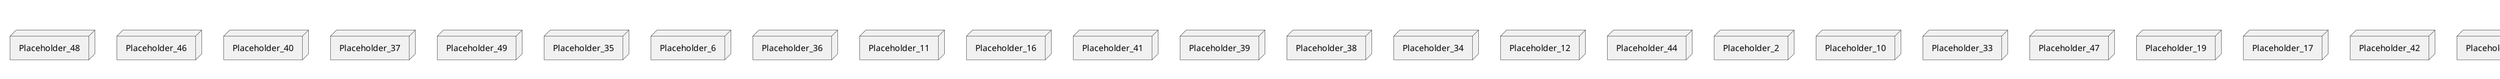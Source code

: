 @startuml
skinparam fixCircleLabelOverlapping true
node Placeholder_4 {
[aName] [[cloudscale-project-cloudstore.system#_kIBp1r8UEe6aLexuiLna1A]]
}
node Placeholder_48 {
[aName] [[cloudscale-project-cloudstore.system#_kIBp1r8UEe6aLexuiLna1A]]
}
node Placeholder_46 {
[aName] [[cloudscale-project-cloudstore.system#_kIBp1r8UEe6aLexuiLna1A]]
}
node Placeholder_40 {
[aName] [[cloudscale-project-cloudstore.system#_kIBp1r8UEe6aLexuiLna1A]]
}
node Placeholder_37 {
[aName] [[cloudscale-project-cloudstore.system#_kIBp1r8UEe6aLexuiLna1A]]
}
node Placeholder_49 {
[aName] [[cloudscale-project-cloudstore.system#_kIBp1r8UEe6aLexuiLna1A]]
}
node Placeholder_35 {
[aName] [[cloudscale-project-cloudstore.system#_kIBp1r8UEe6aLexuiLna1A]]
}
node Placeholder_6 {
[aName] [[cloudscale-project-cloudstore.system#_kIBp1r8UEe6aLexuiLna1A]]
}
node Placeholder_36 {
[aName] [[cloudscale-project-cloudstore.system#_kIBp1r8UEe6aLexuiLna1A]]
}
node Placeholder_11 {
[aName] [[cloudscale-project-cloudstore.system#_kIBp1r8UEe6aLexuiLna1A]]
}
node Placeholder_16 {
[aName] [[cloudscale-project-cloudstore.system#_kIBp1r8UEe6aLexuiLna1A]]
}
node Placeholder_41 {
[aName] [[cloudscale-project-cloudstore.system#_kIBp1r8UEe6aLexuiLna1A]]
}
node Placeholder_39 {
[aName] [[cloudscale-project-cloudstore.system#_kIBp1r8UEe6aLexuiLna1A]]
}
node Placeholder_38 {
[aName] [[cloudscale-project-cloudstore.system#_kIBp1r8UEe6aLexuiLna1A]]
}
node Placeholder_34 {
[aName] [[cloudscale-project-cloudstore.system#_kIBp1r8UEe6aLexuiLna1A]]
}
node Placeholder_12 {
[aName] [[cloudscale-project-cloudstore.system#_kIBp1r8UEe6aLexuiLna1A]]
}
node Placeholder_44 {
[aName] [[cloudscale-project-cloudstore.system#_kIBp1r8UEe6aLexuiLna1A]]
}
node Placeholder_2 {
[aName] [[cloudscale-project-cloudstore.system#_kIBp1r8UEe6aLexuiLna1A]]
}
node Placeholder_10 {
[aName] [[cloudscale-project-cloudstore.system#_kIBp1r8UEe6aLexuiLna1A]]
}
node Placeholder_33 {
[aName] [[cloudscale-project-cloudstore.system#_kIBp1r8UEe6aLexuiLna1A]]
}
node Placeholder_47 {
[aName] [[cloudscale-project-cloudstore.system#_kIBp1r8UEe6aLexuiLna1A]]
}
node Placeholder_19 {
[aName] [[cloudscale-project-cloudstore.system#_kIBp1r8UEe6aLexuiLna1A]]
}
node Placeholder_17 {
[aName] [[cloudscale-project-cloudstore.system#_kIBp1r8UEe6aLexuiLna1A]]
}
node Placeholder_42 {
[aName] [[cloudscale-project-cloudstore.system#_kIBp1r8UEe6aLexuiLna1A]]
}
node Placeholder_3 {
[aName] [[cloudscale-project-cloudstore.system#_kIBp1r8UEe6aLexuiLna1A]]
}
node Placeholder_28 {
[aName] [[cloudscale-project-cloudstore.system#_kIBp1r8UEe6aLexuiLna1A]]
}
node Placeholder_43 {
[aName] [[cloudscale-project-cloudstore.system#_kIBp1r8UEe6aLexuiLna1A]]
}
node Placeholder_9 {
[aName] [[cloudscale-project-cloudstore.system#_kIBp1r8UEe6aLexuiLna1A]]
}
node Placeholder_18 {
[aName] [[cloudscale-project-cloudstore.system#_kIBp1r8UEe6aLexuiLna1A]]
}
node Placeholder_30 {
[aName] [[cloudscale-project-cloudstore.system#_kIBp1r8UEe6aLexuiLna1A]]
}
node Placeholder_8 {
[aName] [[cloudscale-project-cloudstore.system#_kIBp1r8UEe6aLexuiLna1A]]
}
node Placeholder_32 {
[aName] [[cloudscale-project-cloudstore.system#_kIBp1r8UEe6aLexuiLna1A]]
}
node Placeholder_1 {
[aName] [[cloudscale-project-cloudstore.system#_kIBp1r8UEe6aLexuiLna1A]]
}
node Placeholder_14 {
[aName] [[cloudscale-project-cloudstore.system#_kIBp1r8UEe6aLexuiLna1A]]
}
node Placeholder_45 {
[aName] [[cloudscale-project-cloudstore.system#_kIBp1r8UEe6aLexuiLna1A]]
}
[aName] -(0- [aName] : eu_cloudscale_showcase_servlets_helpers_PaymentService_Provider

@enduml
